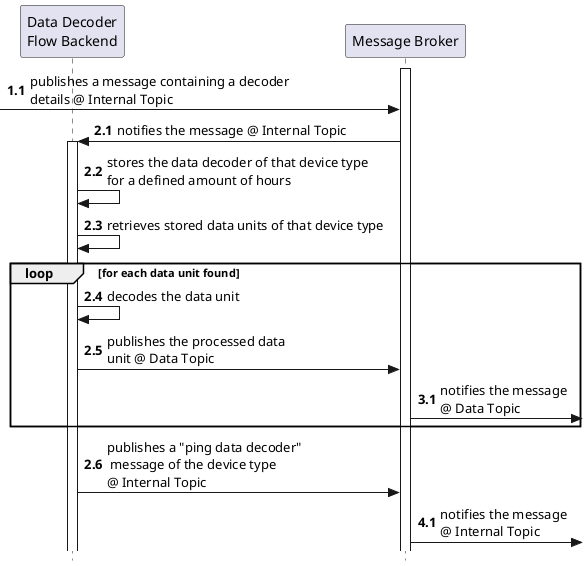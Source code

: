 @startuml data-decoder-flow-2

autonumber 1.1

skinparam style strictuml

participant "Data Decoder\nFlow Backend" as DECODER_FLOW
participant "Message Broker" as MB

activate MB

-> MB : publishes a message containing a decoder\ndetails @ Internal Topic

autonumber inc A
MB -> DECODER_FLOW : notifies the message @ Internal Topic
activate DECODER_FLOW
DECODER_FLOW -> DECODER_FLOW : stores the data decoder of that device type\nfor a defined amount of hours
DECODER_FLOW -> DECODER_FLOW : retrieves stored data units of that device type

loop for each data unit found
    DECODER_FLOW -> DECODER_FLOW : decodes the data unit
    DECODER_FLOW -> MB : publishes the processed data\nunit @ Data Topic

    autonumber inc A
    MB ->? :  notifies the message\n@ Data Topic

end
autonumber 2.6
DECODER_FLOW -> MB : publishes a "ping data decoder"\n message of the device type\n@ Internal Topic

autonumber inc A
autonumber inc A
MB ->? : notifies the message\n@ Internal Topic

@enduml
